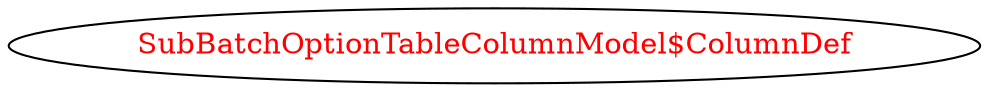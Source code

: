 digraph dependencyGraph {
 concentrate=true;
 ranksep="2.0";
 rankdir="LR"; 
 splines="ortho";
"SubBatchOptionTableColumnModel$ColumnDef" [fontcolor="red"];
}